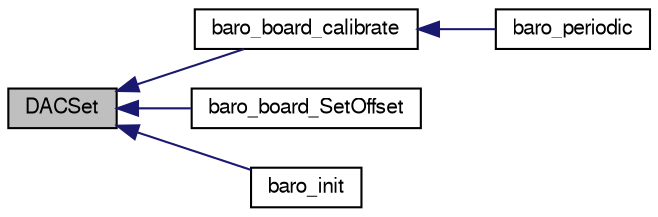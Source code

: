 digraph "DACSet"
{
  edge [fontname="FreeSans",fontsize="10",labelfontname="FreeSans",labelfontsize="10"];
  node [fontname="FreeSans",fontsize="10",shape=record];
  rankdir="LR";
  Node1 [label="DACSet",height=0.2,width=0.4,color="black", fillcolor="grey75", style="filled", fontcolor="black"];
  Node1 -> Node2 [dir="back",color="midnightblue",fontsize="10",style="solid",fontname="FreeSans"];
  Node2 [label="baro_board_calibrate",height=0.2,width=0.4,color="black", fillcolor="white", style="filled",URL="$booz_2baro__board_8h.html#ad895d113447d7bd36be8c9f675349a0f"];
  Node2 -> Node3 [dir="back",color="midnightblue",fontsize="10",style="solid",fontname="FreeSans"];
  Node3 [label="baro_periodic",height=0.2,width=0.4,color="black", fillcolor="white", style="filled",URL="$booz_2baro__board_8c.html#a23ed77c56ba44b3ed3cc3b8e378bdb00"];
  Node1 -> Node4 [dir="back",color="midnightblue",fontsize="10",style="solid",fontname="FreeSans"];
  Node4 [label="baro_board_SetOffset",height=0.2,width=0.4,color="black", fillcolor="white", style="filled",URL="$booz_2baro__board_8h.html#a490c827fcf9c275611be3b21b07157fe"];
  Node1 -> Node5 [dir="back",color="midnightblue",fontsize="10",style="solid",fontname="FreeSans"];
  Node5 [label="baro_init",height=0.2,width=0.4,color="black", fillcolor="white", style="filled",URL="$booz_2baro__board_8c.html#a9b25546908842f1d38fc56e438d46e21"];
}
